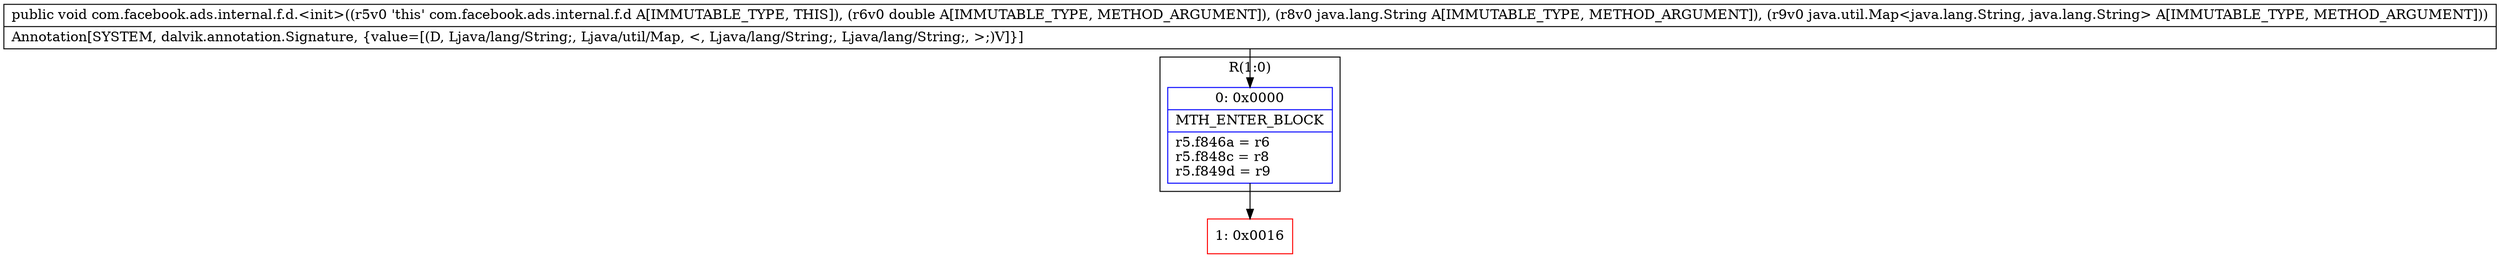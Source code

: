 digraph "CFG forcom.facebook.ads.internal.f.d.\<init\>(DLjava\/lang\/String;Ljava\/util\/Map;)V" {
subgraph cluster_Region_2004256360 {
label = "R(1:0)";
node [shape=record,color=blue];
Node_0 [shape=record,label="{0\:\ 0x0000|MTH_ENTER_BLOCK\l|r5.f846a = r6\lr5.f848c = r8\lr5.f849d = r9\l}"];
}
Node_1 [shape=record,color=red,label="{1\:\ 0x0016}"];
MethodNode[shape=record,label="{public void com.facebook.ads.internal.f.d.\<init\>((r5v0 'this' com.facebook.ads.internal.f.d A[IMMUTABLE_TYPE, THIS]), (r6v0 double A[IMMUTABLE_TYPE, METHOD_ARGUMENT]), (r8v0 java.lang.String A[IMMUTABLE_TYPE, METHOD_ARGUMENT]), (r9v0 java.util.Map\<java.lang.String, java.lang.String\> A[IMMUTABLE_TYPE, METHOD_ARGUMENT]))  | Annotation[SYSTEM, dalvik.annotation.Signature, \{value=[(D, Ljava\/lang\/String;, Ljava\/util\/Map, \<, Ljava\/lang\/String;, Ljava\/lang\/String;, \>;)V]\}]\l}"];
MethodNode -> Node_0;
Node_0 -> Node_1;
}

